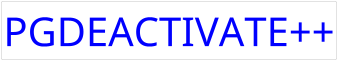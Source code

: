 @startuml

skinparam ComponentStyle rectangle
hide stereotype
scale 1/5

skinparam Component {
    FontSize 200
    FontColor Blue
    RoundCorner 10
    BorderThickness 0
    BackgroundColor transparent
}

component cp [
PGDEACTIVATE++
]
@enduml
